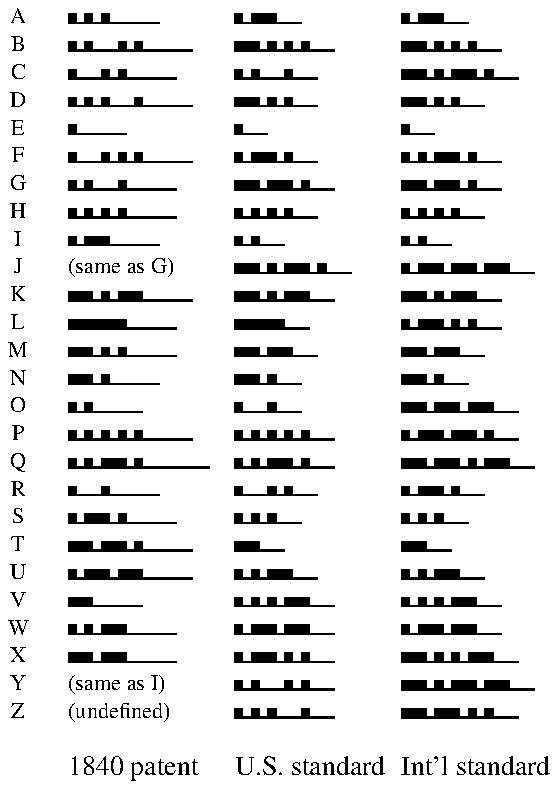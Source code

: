 .PS
boxht = 10/72
.ps 8

.\" 3 inches; 0.5 for label; so 2.5/3 for each column

boxwid = 0.5
down

Top:
box invis "A"
box invis "B"
box invis "C"
box invis "D"
box invis "E"
box invis "F"
box invis "G"
box invis "H"
box invis "I"
box invis "J"
box invis "K"
box invis "L"
box invis "M"
box invis "N"
box invis "O"
box invis "P"
box invis "Q"
box invis "R"
box invis "S"
box invis "T"
box invis "U"
box invis "V"
box invis "W"
box invis "X"
box invis "Y"
box invis "Z"

move to Top.ne
boxwid = 2.5/3
move right 0
.\" ljust is relative to the current position, not to the box margin.
.\" I think we should really be boxwid/2 right of here.
down

.\" .ds tick \v'1p'\h'-3p'\D'l 0 0.5p'\h'3p'\D'l 0 -0.5p'\v'-1p'
.\" .ds tick \h'-3p'\v'0.5p'\D'P 2.5p 0 0 0.5p -2.5p 0 0 -0.5p'\v'-0.5p'\h'3p'

.char o \D'f 1000u'\h'-1000u'\D'P 3p 0 0 -3.5p -3p 0 0 3.5p'\h'3p'
.char - \D'f 1000u'\h'-1000u'\D'P 3p 0 0 -0.5p -3p 0 0 0.5p'\h'3p'


Orig:
box invis width 0 "o-o-o------" ljust
box invis width 0 "o-o---o-o------" ljust
box invis width 0 "o---o-o------" ljust
box invis width 0 "o-o-o---o------" ljust
box invis width 0 "o------" ljust
box invis width 0 "o---o-o-o------" ljust
box invis width 0 "o-o---o------" ljust
box invis width 0 "o-o-o-o------" ljust
box invis width 0 "o-ooo------" ljust
box invis width 0 "(same as G)" ljust
box invis width 0 "ooo-o-ooo------" ljust
box invis width 0 "ooooooo------" ljust
box invis width 0 "ooo-o-o------" ljust
box invis width 0 "ooo-o------" ljust
box invis width 0 "o-o------" ljust
box invis width 0 "o-o-o-o-o------" ljust
box invis width 0 "o-o-ooo-o--------" ljust
box invis width 0 "o---o------" ljust
box invis width 0 "o-ooo-o------" ljust
box invis width 0 "ooo-ooo-o------" ljust
box invis width 0 "o-ooo-ooo------" ljust
box invis width 0 "ooo------" ljust
box invis width 0 "o-o-ooo------" ljust
box invis width 0 "ooo-ooo------" ljust
box invis width 0 "(same as I)" ljust
box invis width 0 "(undefined)" ljust

box invis width 0 "" ljust
.ps 10
box invis width 0 "1840 patent" ljust
.ps

move to Orig.n
move right boxwid
down

Us:
box invis "o-ooo---" ljust
box invis "ooo-o-o-o---" ljust
box invis "o-o---o---" ljust
box invis "ooo-o-o---" ljust
box invis "o---" ljust
box invis "o-ooo-o---" ljust
box invis "ooo-ooo-o---" ljust
box invis "o-o-o-o---" ljust
box invis "o-o---" ljust
box invis "ooo-o-ooo-o---" ljust
box invis "ooo-o-ooo---" ljust
box invis "oooooo---" ljust
box invis "ooo-ooo---" ljust
box invis "ooo-o---" ljust
box invis "o---o---" ljust
box invis "o-o-o-o-o---" ljust
box invis "o-o-ooo-o---" ljust
box invis "o---o-o---" ljust
box invis "o-o-o---" ljust
box invis "ooo---" ljust
box invis "o-o-ooo---" ljust
box invis "o-o-o-ooo---" ljust
box invis "o-ooo-ooo---" ljust
box invis "o-ooo-o-o---" ljust
box invis "o-o---o-o---" ljust
box invis "o-o-o---o---" ljust

box invis "" ljust
.ps 10
box invis "U.S. standard" ljust
.ps


move to Us.n
move right boxwid
down

Intl:
box invis "o-ooo---" ljust
box invis "ooo-o-o-o---" ljust
box invis "ooo-o-ooo-o---" ljust
box invis "ooo-o-o---" ljust
box invis "o---" ljust
box invis "o-o-ooo-o---" ljust
box invis "ooo-ooo-o---" ljust
box invis "o-o-o-o---" ljust
box invis "o-o---" ljust
box invis "o-ooo-ooo-ooo---" ljust
box invis "ooo-o-ooo---" ljust
box invis "o-ooo-o-o---" ljust
box invis "ooo-ooo---" ljust
box invis "ooo-o---" ljust
box invis "ooo-ooo-ooo---" ljust
box invis "o-ooo-ooo-o---" ljust
box invis "ooo-ooo-o-ooo---" ljust
box invis "o-ooo-o---" ljust
box invis "o-o-o---" ljust
box invis "ooo---" ljust
box invis "o-o-ooo---" ljust
box invis "o-o-o-ooo---" ljust
box invis "o-ooo-ooo---" ljust
box invis "ooo-o-o-ooo---" ljust
box invis "ooo-o-ooo-ooo---" ljust
box invis "ooo-ooo-o-o---" ljust

.rchar o
.rchar -

box invis "" ljust
.ps 10
box invis "Int'l standard" ljust

move right boxwid/2
up
box invis ""
.\" to make the centering come out right

.ps



.PE
